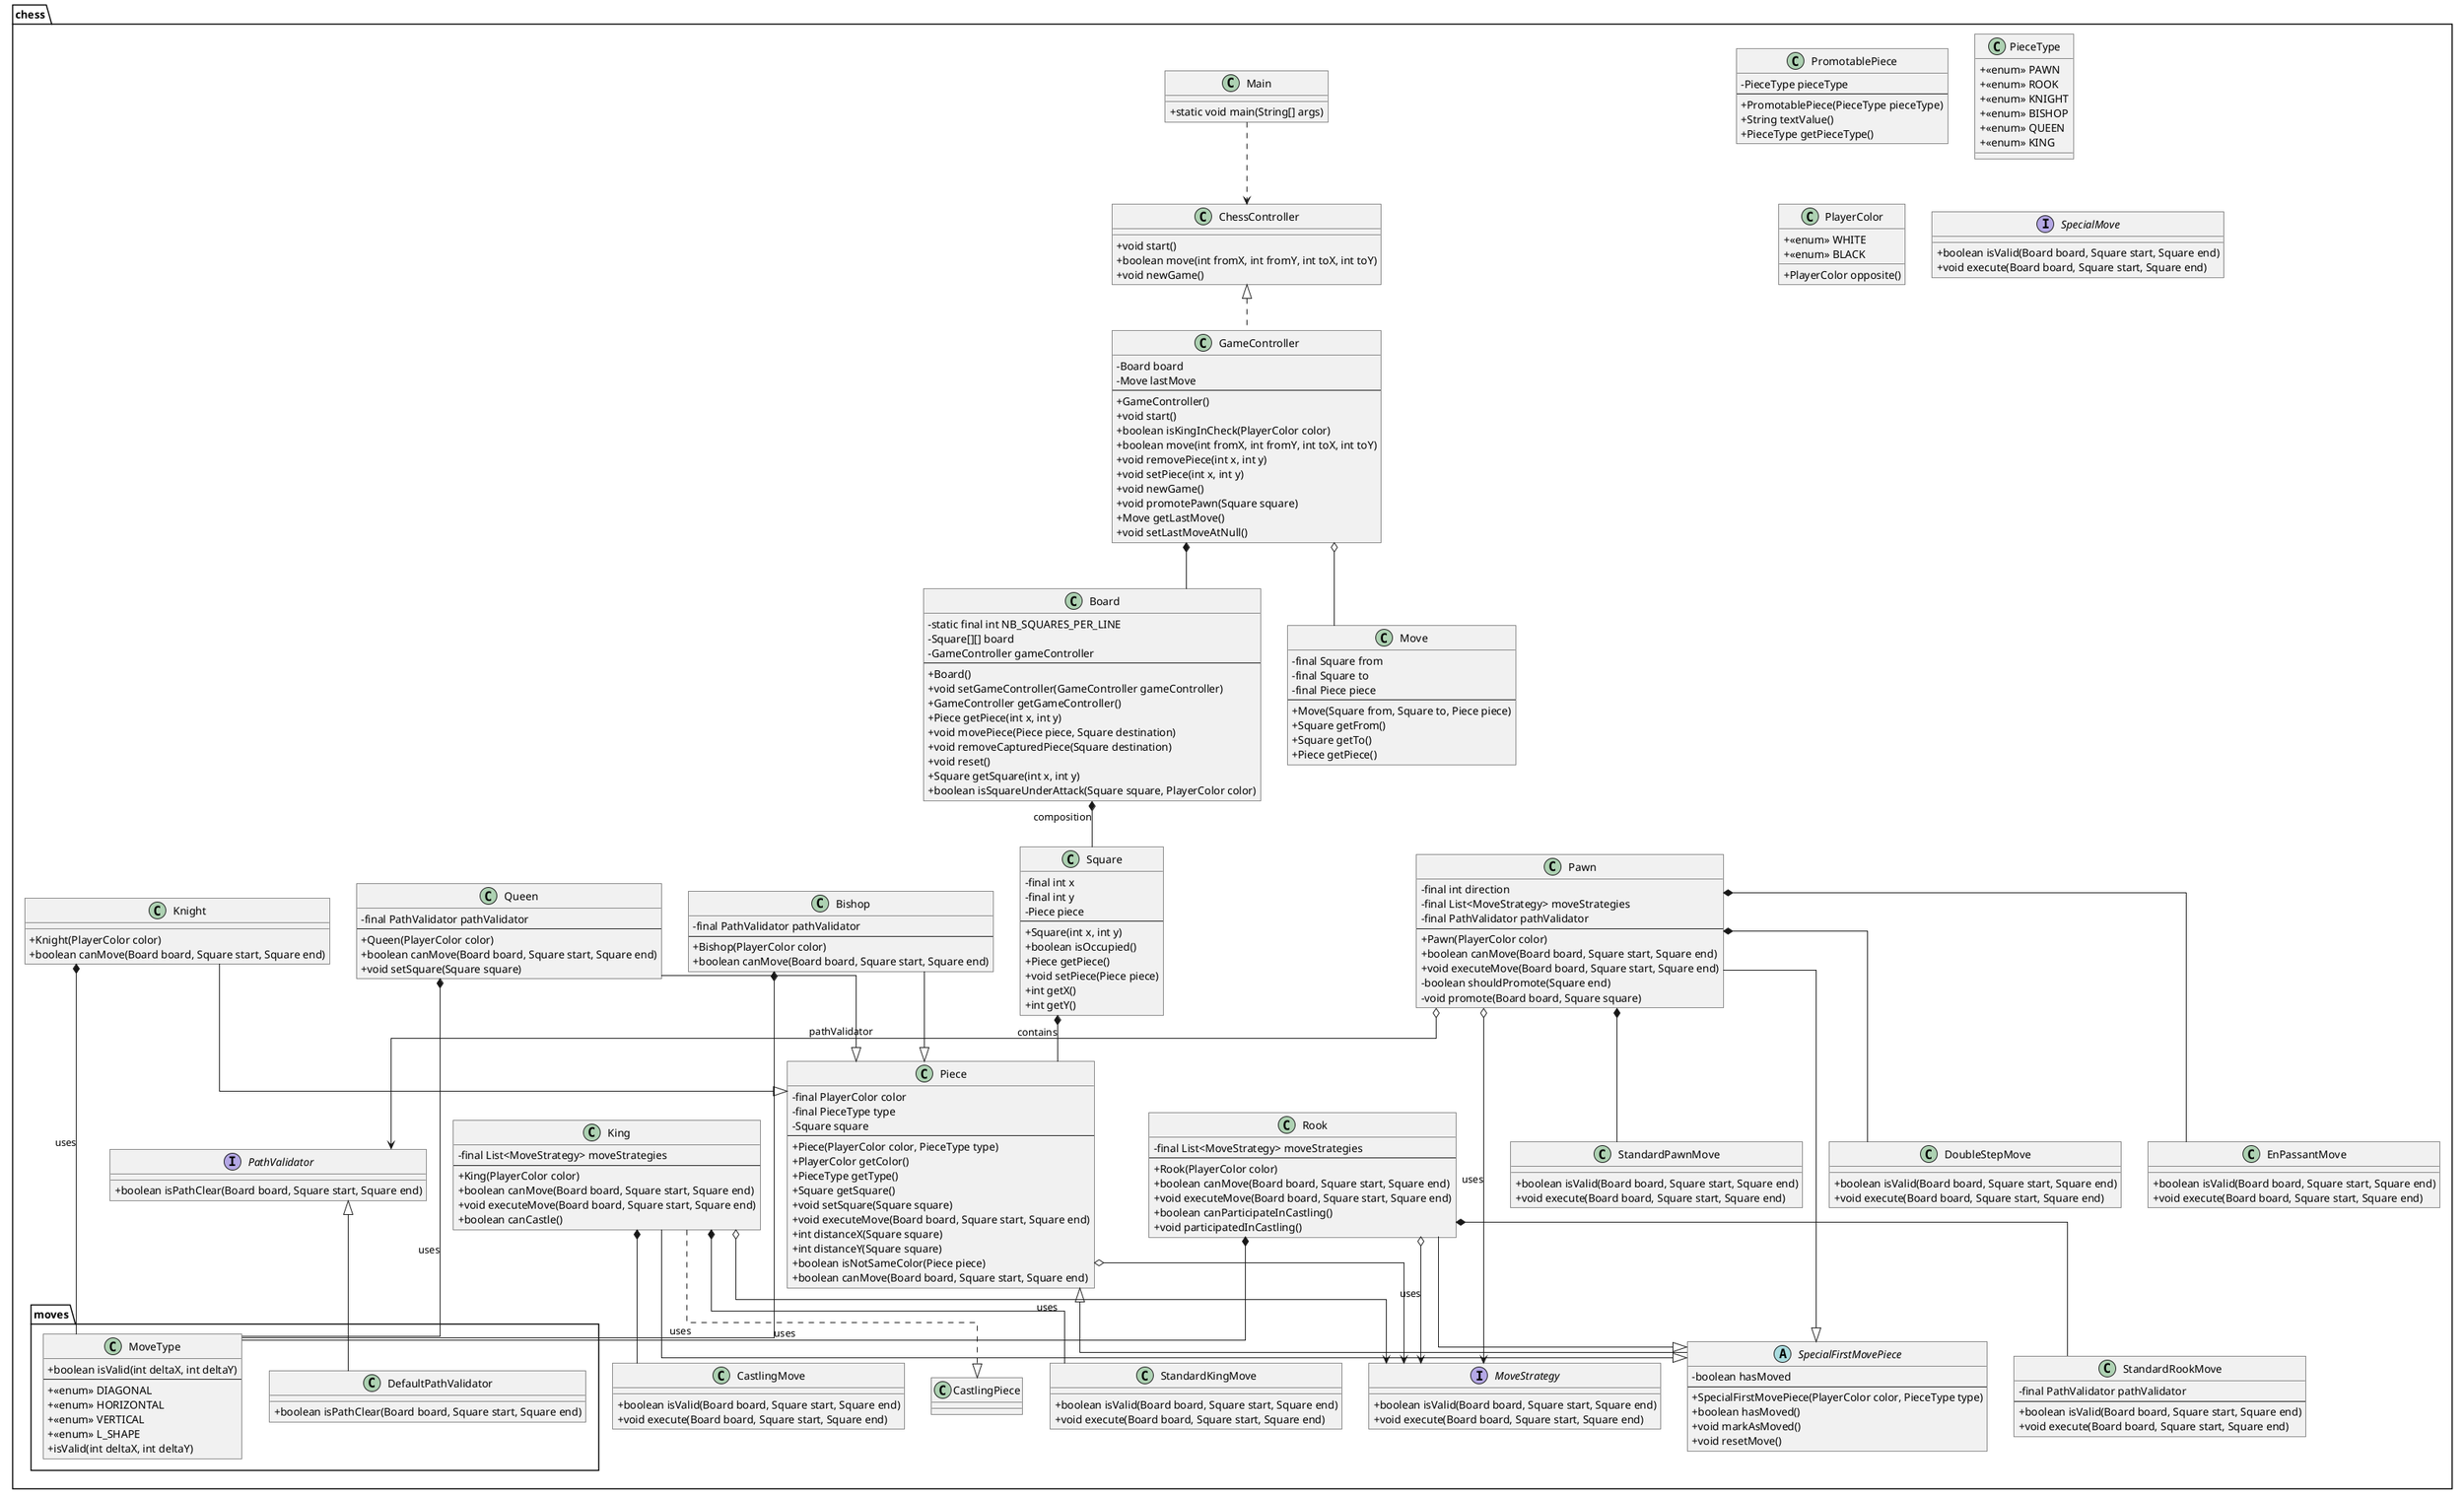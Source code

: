 @startuml
skinparam classAttributeIconSize 0
skinparam roundCorner 0
skinparam linetype ortho

package chess {
    class Main {
        + static void main(String[] args)
    }

    class Pawn {
        - final int direction
        - final List<MoveStrategy> moveStrategies
        - final PathValidator pathValidator
        --
        + Pawn(PlayerColor color)
        + boolean canMove(Board board, Square start, Square end)
        + void executeMove(Board board, Square start, Square end)
        - boolean shouldPromote(Square end)
        - void promote(Board board, Square square)
    }

    class Rook {
        - final List<MoveStrategy> moveStrategies
        --
        + Rook(PlayerColor color)
        + boolean canMove(Board board, Square start, Square end)
        + void executeMove(Board board, Square start, Square end)
        + boolean canParticipateInCastling()
        + void participatedInCastling()
    }

    class King {
        - final List<MoveStrategy> moveStrategies
        --
        + King(PlayerColor color)
        + boolean canMove(Board board, Square start, Square end)
        + void executeMove(Board board, Square start, Square end)
        + boolean canCastle()
    }

    King --|> SpecialFirstMovePiece
    King ..|> CastlingPiece
    King *-- StandardKingMove
    King *-- CastlingMove

    class Queen {
        - final PathValidator pathValidator
        --
        + Queen(PlayerColor color)
        + boolean canMove(Board board, Square start, Square end)
        + void setSquare(Square square)
    }

    class Knight {
        + Knight(PlayerColor color)
        + boolean canMove(Board board, Square start, Square end)
    }

    class Bishop {
        - final PathValidator pathValidator
        --
        + Bishop(PlayerColor color)
        + boolean canMove(Board board, Square start, Square end)
    }

    class Piece {
        - final PlayerColor color
        - final PieceType type
        - Square square
        --
        + Piece(PlayerColor color, PieceType type)
        + PlayerColor getColor()
        + PieceType getType()
        + Square getSquare()
        + void setSquare(Square square)
        + void executeMove(Board board, Square start, Square end)
        + int distanceX(Square square)
        + int distanceY(Square square)
        + boolean isNotSameColor(Piece piece)
        + boolean canMove(Board board, Square start, Square end)
    }

    class Square {
        - final int x
        - final int y
        - Piece piece
        --
        + Square(int x, int y)
        + boolean isOccupied()
        + Piece getPiece()
        + void setPiece(Piece piece)
        + int getX()
        + int getY()
    }

    class Board {
        - static final int NB_SQUARES_PER_LINE
        - Square[][] board
        - GameController gameController
        --
        + Board()
        + void setGameController(GameController gameController)
        + GameController getGameController()
        + Piece getPiece(int x, int y)
        + void movePiece(Piece piece, Square destination)
        + void removeCapturedPiece(Square destination)
        + void reset()
        + Square getSquare(int x, int y)
        + boolean isSquareUnderAttack(Square square, PlayerColor color)
    }

    class PromotablePiece {
        - PieceType pieceType
        --
        + PromotablePiece(PieceType pieceType)
        + String textValue()
        + PieceType getPieceType()
    }

    class PieceType {
        + <<enum>> PAWN
        + <<enum>> ROOK
        + <<enum>> KNIGHT
        + <<enum>> BISHOP
        + <<enum>> QUEEN
        + <<enum>> KING
    }

    class PlayerColor {
        + <<enum>> WHITE
        + <<enum>> BLACK
        + PlayerColor opposite()
    }

    class GameController implements ChessController {
        - Board board
        - Move lastMove
        --
        + GameController()
        + void start()
        + boolean isKingInCheck(PlayerColor color)
        + boolean move(int fromX, int fromY, int toX, int toY)
        + void removePiece(int x, int y)
        + void setPiece(int x, int y)
        + void newGame()
        + void promotePawn(Square square)
        + Move getLastMove()
        + void setLastMoveAtNull()
    }

    class Move {
        - final Square from
        - final Square to
        - final Piece piece
        --
        + Move(Square from, Square to, Piece piece)
        + Square getFrom()
        + Square getTo()
        + Piece getPiece()
    }

    class ChessController {
        + void start()
        + boolean move(int fromX, int fromY, int toX, int toY)
        + void newGame()
    }

    Main ..> ChessController

    GameController *-- Board
    GameController o-- Move

    Square *-- Piece : "contains"
    Board *-- Square : "composition"

    Bishop --|> Piece
    Knight --|> Piece
    Queen --|> Piece
    Rook --|> SpecialFirstMovePiece
    Pawn --|> SpecialFirstMovePiece
    Piece o--> MoveStrategy

    class StandardKingMove {
        + boolean isValid(Board board, Square start, Square end)
        + void execute(Board board, Square start, Square end)
    }

    class CastlingMove {
        + boolean isValid(Board board, Square start, Square end)
        + void execute(Board board, Square start, Square end)
    }

    abstract class SpecialFirstMovePiece extends Piece {
        - boolean hasMoved
        --
        + SpecialFirstMovePiece(PlayerColor color, PieceType type)
        + boolean hasMoved()
        + void markAsMoved()
        + void resetMove()
    }

    Pawn o--> MoveStrategy : "uses"
    Rook o--> MoveStrategy : "uses"
    King o--> MoveStrategy : "uses"
    Pawn o--> PathValidator : "pathValidator"
    Rook *-- StandardRookMove
    Pawn *-- StandardPawnMove
    Pawn *-- DoubleStepMove
    Pawn *-- EnPassantMove

    class StandardPawnMove {
        + boolean isValid(Board board, Square start, Square end)
        + void execute(Board board, Square start, Square end)
    }

    class DoubleStepMove {
        + boolean isValid(Board board, Square start, Square end)
        + void execute(Board board, Square start, Square end)
    }

    class EnPassantMove {
        + boolean isValid(Board board, Square start, Square end)
        + void execute(Board board, Square start, Square end)
    }

    class StandardRookMove {
        - final PathValidator pathValidator
        --
        + boolean isValid(Board board, Square start, Square end)
        + void execute(Board board, Square start, Square end)
    }

    interface MoveStrategy {
        + boolean isValid(Board board, Square start, Square end)
        + void execute(Board board, Square start, Square end)
    }

    interface PathValidator {
        + boolean isPathClear(Board board, Square start, Square end)
    }

    interface SpecialMove {
        + boolean isValid(Board board, Square start, Square end)
        + void execute(Board board, Square start, Square end)
    }
}

package chess.moves {
    class MoveType {
        + boolean isValid(int deltaX, int deltaY)
        --
        + <<enum>> DIAGONAL
        + <<enum>> HORIZONTAL
        + <<enum>> VERTICAL
        + <<enum>> L_SHAPE
    }

    MoveType : + isValid(int deltaX, int deltaY)

    Rook *-- MoveType : "uses"
    Queen *-- MoveType : "uses"
    Knight *-- MoveType : "uses"
    Bishop *-- MoveType : "uses"

    class DefaultPathValidator {
        + boolean isPathClear(Board board, Square start, Square end)
    }

    PathValidator <|-- DefaultPathValidator
}
@enduml